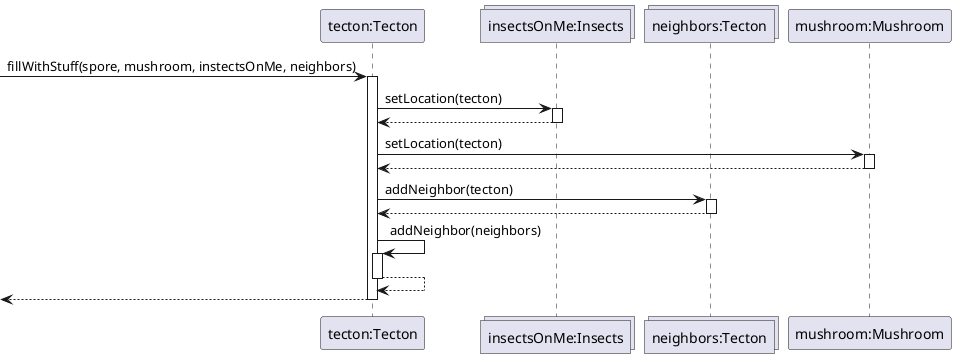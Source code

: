 @startuml Tecton/fill-tecton

participant "tecton:Tecton" as tecton
collections "insectsOnMe:Insects" as insects
collections "neighbors:Tecton" as neighbors
participant "mushroom:Mushroom" as mushroom

-> tecton : fillWithStuff(spore, mushroom, instectsOnMe, neighbors)
activate tecton
tecton -> insects : setLocation(tecton)
activate insects
return

tecton -> mushroom : setLocation(tecton)
activate mushroom
return

tecton -> neighbors : addNeighbor(tecton)
activate neighbors
return

tecton -> tecton : addNeighbor(neighbors)
activate tecton
return

return
@enduml